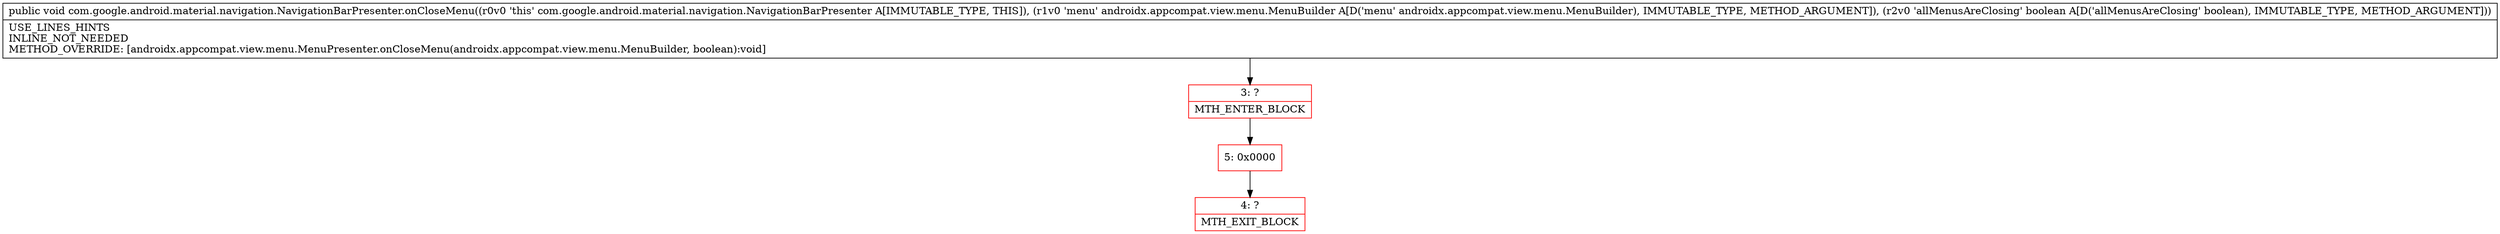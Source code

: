 digraph "CFG forcom.google.android.material.navigation.NavigationBarPresenter.onCloseMenu(Landroidx\/appcompat\/view\/menu\/MenuBuilder;Z)V" {
subgraph cluster_Region_227933510 {
label = "R(0)";
node [shape=record,color=blue];
}
Node_3 [shape=record,color=red,label="{3\:\ ?|MTH_ENTER_BLOCK\l}"];
Node_5 [shape=record,color=red,label="{5\:\ 0x0000}"];
Node_4 [shape=record,color=red,label="{4\:\ ?|MTH_EXIT_BLOCK\l}"];
MethodNode[shape=record,label="{public void com.google.android.material.navigation.NavigationBarPresenter.onCloseMenu((r0v0 'this' com.google.android.material.navigation.NavigationBarPresenter A[IMMUTABLE_TYPE, THIS]), (r1v0 'menu' androidx.appcompat.view.menu.MenuBuilder A[D('menu' androidx.appcompat.view.menu.MenuBuilder), IMMUTABLE_TYPE, METHOD_ARGUMENT]), (r2v0 'allMenusAreClosing' boolean A[D('allMenusAreClosing' boolean), IMMUTABLE_TYPE, METHOD_ARGUMENT]))  | USE_LINES_HINTS\lINLINE_NOT_NEEDED\lMETHOD_OVERRIDE: [androidx.appcompat.view.menu.MenuPresenter.onCloseMenu(androidx.appcompat.view.menu.MenuBuilder, boolean):void]\l}"];
MethodNode -> Node_3;Node_3 -> Node_5;
Node_5 -> Node_4;
}

